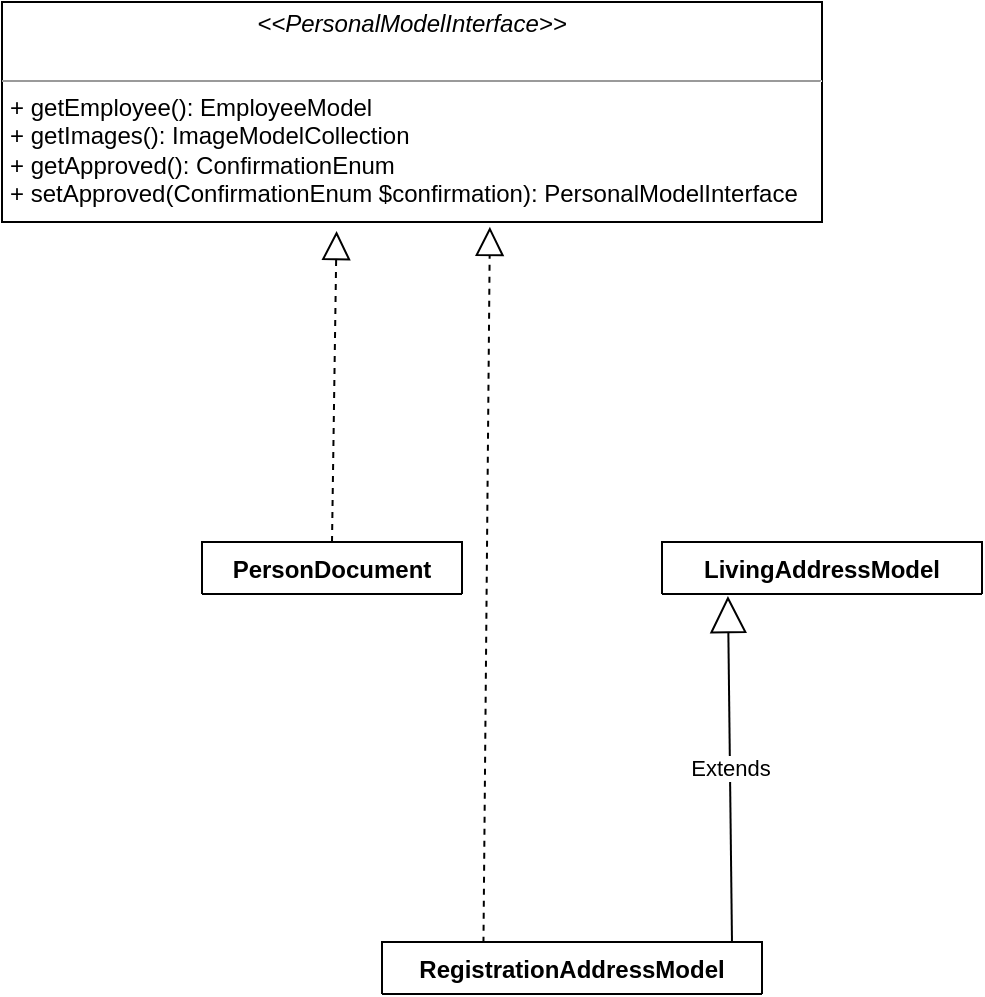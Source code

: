 <mxfile version="16.1.0" type="github">
  <diagram id="C5RBs43oDa-KdzZeNtuy" name="Page-1">
    <mxGraphModel dx="1497" dy="876" grid="1" gridSize="10" guides="1" tooltips="1" connect="1" arrows="1" fold="1" page="1" pageScale="1" pageWidth="3300" pageHeight="4681" math="0" shadow="0">
      <root>
        <mxCell id="WIyWlLk6GJQsqaUBKTNV-0" />
        <mxCell id="WIyWlLk6GJQsqaUBKTNV-1" parent="WIyWlLk6GJQsqaUBKTNV-0" />
        <mxCell id="jNdyc2vnMrTo6YjB5sLs-2" value="PersonDocument" style="swimlane;fontStyle=1;align=center;verticalAlign=top;childLayout=stackLayout;horizontal=1;startSize=26;horizontalStack=0;resizeParent=1;resizeParentMax=0;resizeLast=0;collapsible=1;marginBottom=0;" parent="WIyWlLk6GJQsqaUBKTNV-1" vertex="1" collapsed="1">
          <mxGeometry x="1220" y="490" width="130" height="26" as="geometry">
            <mxRectangle x="1095" y="430" width="460" height="284" as="alternateBounds" />
          </mxGeometry>
        </mxCell>
        <mxCell id="jNdyc2vnMrTo6YjB5sLs-3" value="+ type: ExternalAccountingPassportDocumentTypeEnum&#xa;+ series: string&#xa;+ number: int&#xa;+ issuedDate: DateTimeInterface&#xa;+ issuedBy: string&#xa;+ validUntil: DateTimeinterface;&#xa;+ photoInsertionDate: DateTimeInterface;&#xa;+ employee: EmployeeModel;&#xa;+ images: ImageModelCollection;&#xa;+ approved: ConfirmationEnum;&#xa;&#xa;&#xa; " style="text;strokeColor=none;fillColor=none;align=left;verticalAlign=top;spacingLeft=4;spacingRight=4;overflow=hidden;rotatable=0;points=[[0,0.5],[1,0.5]];portConstraint=eastwest;" parent="jNdyc2vnMrTo6YjB5sLs-2" vertex="1">
          <mxGeometry y="26" width="130" height="194" as="geometry" />
        </mxCell>
        <mxCell id="jNdyc2vnMrTo6YjB5sLs-4" value="" style="line;strokeWidth=1;fillColor=none;align=left;verticalAlign=middle;spacingTop=-1;spacingLeft=3;spacingRight=3;rotatable=0;labelPosition=right;points=[];portConstraint=eastwest;" parent="jNdyc2vnMrTo6YjB5sLs-2" vertex="1">
          <mxGeometry y="220" width="130" height="18" as="geometry" />
        </mxCell>
        <mxCell id="jNdyc2vnMrTo6YjB5sLs-5" value="+ ..." style="text;strokeColor=none;fillColor=none;align=left;verticalAlign=top;spacingLeft=4;spacingRight=4;overflow=hidden;rotatable=0;points=[[0,0.5],[1,0.5]];portConstraint=eastwest;" parent="jNdyc2vnMrTo6YjB5sLs-2" vertex="1">
          <mxGeometry y="238" width="130" height="46" as="geometry" />
        </mxCell>
        <mxCell id="jNdyc2vnMrTo6YjB5sLs-6" value="&lt;p style=&quot;margin: 0px ; margin-top: 4px ; text-align: center&quot;&gt;&lt;i&gt;&amp;lt;&amp;lt;PersonalModelInterface&amp;gt;&amp;gt;&lt;/i&gt;&lt;br&gt;&lt;br&gt;&lt;/p&gt;&lt;hr size=&quot;1&quot;&gt;&lt;p style=&quot;margin: 0px ; margin-left: 4px&quot;&gt;&lt;/p&gt;&lt;p style=&quot;margin: 0px ; margin-left: 4px&quot;&gt;+ getEmployee(): EmployeeModel&lt;br&gt;+ getImages(): ImageModelCollection&lt;/p&gt;&lt;p style=&quot;margin: 0px ; margin-left: 4px&quot;&gt;+ getApproved(): ConfirmationEnum&lt;/p&gt;&lt;p style=&quot;margin: 0px ; margin-left: 4px&quot;&gt;+ setApproved(ConfirmationEnum $confirmation&lt;span&gt;): PersonalModelInterface&lt;/span&gt;&lt;/p&gt;" style="verticalAlign=top;align=left;overflow=fill;fontSize=12;fontFamily=Helvetica;html=1;" parent="WIyWlLk6GJQsqaUBKTNV-1" vertex="1">
          <mxGeometry x="1120" y="220" width="410" height="110" as="geometry" />
        </mxCell>
        <mxCell id="jNdyc2vnMrTo6YjB5sLs-7" value="" style="endArrow=block;dashed=1;endFill=0;endSize=12;html=1;rounded=0;entryX=0.408;entryY=1.041;entryDx=0;entryDy=0;exitX=0.5;exitY=0;exitDx=0;exitDy=0;entryPerimeter=0;" parent="WIyWlLk6GJQsqaUBKTNV-1" source="jNdyc2vnMrTo6YjB5sLs-2" target="jNdyc2vnMrTo6YjB5sLs-6" edge="1">
          <mxGeometry width="160" relative="1" as="geometry">
            <mxPoint x="1015" y="560" as="sourcePoint" />
            <mxPoint x="1175" y="560" as="targetPoint" />
          </mxGeometry>
        </mxCell>
        <mxCell id="3lvFxV43IL27FloCC7F8-0" value="LivingAddressModel" style="swimlane;fontStyle=1;align=center;verticalAlign=top;childLayout=stackLayout;horizontal=1;startSize=26;horizontalStack=0;resizeParent=1;resizeParentMax=0;resizeLast=0;collapsible=1;marginBottom=0;" vertex="1" collapsed="1" parent="WIyWlLk6GJQsqaUBKTNV-1">
          <mxGeometry x="1450" y="490" width="160" height="26" as="geometry">
            <mxRectangle x="1550" y="480" width="420" height="178" as="alternateBounds" />
          </mxGeometry>
        </mxCell>
        <mxCell id="3lvFxV43IL27FloCC7F8-1" value="+ employee: EmployeeModel;&#xa;+ area: string;&#xa;+ region: string;&#xa;+ unit: string&#xa;+ street: string&#xa;+ house: number;&#xa;+ apartment: number;&#xa;+ corpus: string;&#xa;+ zipCode: number;&#xa;&#xa;&#xa;" style="text;strokeColor=none;fillColor=none;align=left;verticalAlign=top;spacingLeft=4;spacingRight=4;overflow=hidden;rotatable=0;points=[[0,0.5],[1,0.5]];portConstraint=eastwest;" vertex="1" parent="3lvFxV43IL27FloCC7F8-0">
          <mxGeometry y="26" width="160" height="144" as="geometry" />
        </mxCell>
        <mxCell id="3lvFxV43IL27FloCC7F8-2" value="" style="line;strokeWidth=1;fillColor=none;align=left;verticalAlign=middle;spacingTop=-1;spacingLeft=3;spacingRight=3;rotatable=0;labelPosition=right;points=[];portConstraint=eastwest;" vertex="1" parent="3lvFxV43IL27FloCC7F8-0">
          <mxGeometry y="170" width="160" height="8" as="geometry" />
        </mxCell>
        <mxCell id="3lvFxV43IL27FloCC7F8-4" value="RegistrationAddressModel" style="swimlane;fontStyle=1;align=center;verticalAlign=top;childLayout=stackLayout;horizontal=1;startSize=26;horizontalStack=0;resizeParent=1;resizeParentMax=0;resizeLast=0;collapsible=1;marginBottom=0;" vertex="1" collapsed="1" parent="WIyWlLk6GJQsqaUBKTNV-1">
          <mxGeometry x="1310" y="690" width="190" height="26" as="geometry">
            <mxRectangle x="1250" y="820" width="420" height="120" as="alternateBounds" />
          </mxGeometry>
        </mxCell>
        <mxCell id="3lvFxV43IL27FloCC7F8-5" value="+ images: imageModelCollection;&#xa;+ approved: ConfirmationEnum;" style="text;strokeColor=none;fillColor=none;align=left;verticalAlign=top;spacingLeft=4;spacingRight=4;overflow=hidden;rotatable=0;points=[[0,0.5],[1,0.5]];portConstraint=eastwest;" vertex="1" parent="3lvFxV43IL27FloCC7F8-4">
          <mxGeometry y="26" width="190" height="44" as="geometry" />
        </mxCell>
        <mxCell id="3lvFxV43IL27FloCC7F8-6" value="" style="line;strokeWidth=1;fillColor=none;align=left;verticalAlign=middle;spacingTop=-1;spacingLeft=3;spacingRight=3;rotatable=0;labelPosition=right;points=[];portConstraint=eastwest;" vertex="1" parent="3lvFxV43IL27FloCC7F8-4">
          <mxGeometry y="70" width="190" height="8" as="geometry" />
        </mxCell>
        <mxCell id="3lvFxV43IL27FloCC7F8-7" value="+ ..." style="text;strokeColor=none;fillColor=none;align=left;verticalAlign=top;spacingLeft=4;spacingRight=4;overflow=hidden;rotatable=0;points=[[0,0.5],[1,0.5]];portConstraint=eastwest;" vertex="1" parent="3lvFxV43IL27FloCC7F8-4">
          <mxGeometry y="78" width="190" height="42" as="geometry" />
        </mxCell>
        <mxCell id="3lvFxV43IL27FloCC7F8-8" value="" style="endArrow=block;dashed=1;endFill=0;endSize=12;html=1;rounded=0;entryX=0.595;entryY=1.022;entryDx=0;entryDy=0;entryPerimeter=0;exitX=0.267;exitY=0.016;exitDx=0;exitDy=0;exitPerimeter=0;" edge="1" parent="WIyWlLk6GJQsqaUBKTNV-1" source="3lvFxV43IL27FloCC7F8-4" target="jNdyc2vnMrTo6YjB5sLs-6">
          <mxGeometry width="160" relative="1" as="geometry">
            <mxPoint x="1290" y="680" as="sourcePoint" />
            <mxPoint x="1450" y="680" as="targetPoint" />
          </mxGeometry>
        </mxCell>
        <mxCell id="3lvFxV43IL27FloCC7F8-9" value="Extends" style="endArrow=block;endSize=16;endFill=0;html=1;rounded=0;entryX=0.206;entryY=1.039;entryDx=0;entryDy=0;entryPerimeter=0;exitX=0.921;exitY=-0.019;exitDx=0;exitDy=0;exitPerimeter=0;" edge="1" parent="WIyWlLk6GJQsqaUBKTNV-1" source="3lvFxV43IL27FloCC7F8-4" target="3lvFxV43IL27FloCC7F8-1">
          <mxGeometry width="160" relative="1" as="geometry">
            <mxPoint x="1540" y="760" as="sourcePoint" />
            <mxPoint x="1700" y="760" as="targetPoint" />
          </mxGeometry>
        </mxCell>
      </root>
    </mxGraphModel>
  </diagram>
</mxfile>
